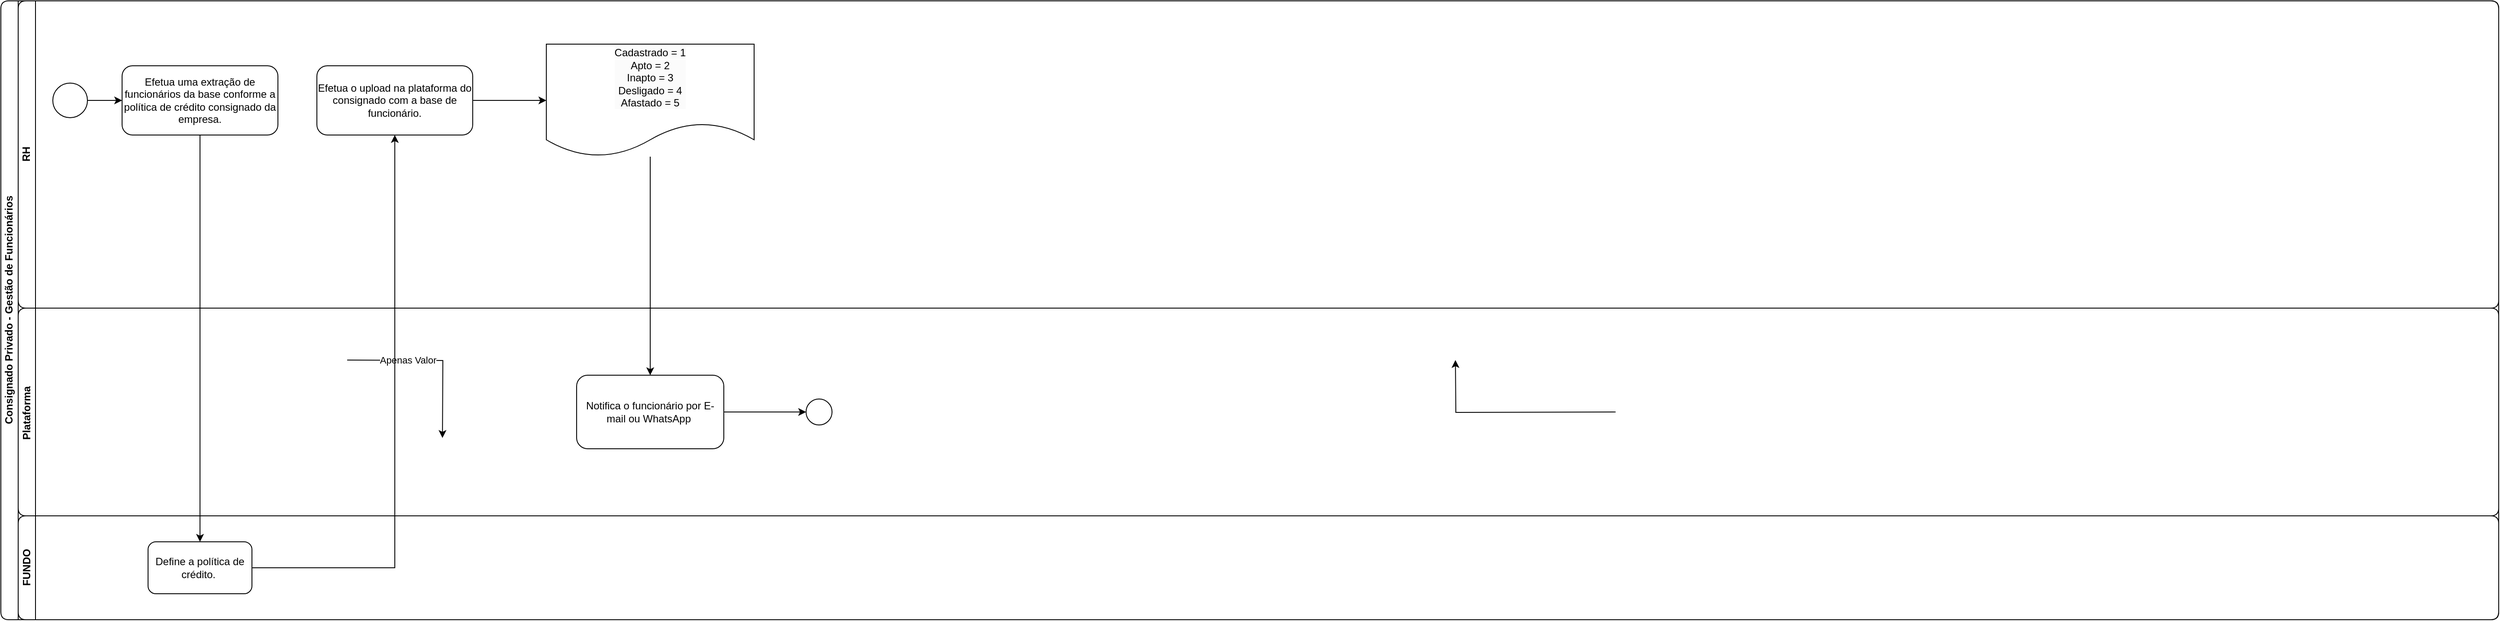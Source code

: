 <mxfile version="24.7.7">
  <diagram name="Página-1" id="AwX_TxC7Cly9SzzmxP42">
    <mxGraphModel dx="1358" dy="595" grid="1" gridSize="10" guides="1" tooltips="1" connect="1" arrows="1" fold="1" page="1" pageScale="1" pageWidth="1169" pageHeight="827" math="0" shadow="0">
      <root>
        <mxCell id="0" />
        <mxCell id="1" parent="0" />
        <mxCell id="fAoEaqAJyvpC7OHhxoXD-1" value="Consignado Privado - Gestão de Funcionários" style="swimlane;html=1;childLayout=stackLayout;resizeParent=1;resizeParentMax=0;horizontal=0;startSize=20;horizontalStack=0;rounded=1;" vertex="1" parent="1">
          <mxGeometry x="40" y="40" width="2885" height="715" as="geometry">
            <mxRectangle x="40" y="40" width="40" height="140" as="alternateBounds" />
          </mxGeometry>
        </mxCell>
        <mxCell id="fAoEaqAJyvpC7OHhxoXD-2" value="RH" style="swimlane;html=1;startSize=20;horizontal=0;rounded=1;" vertex="1" parent="fAoEaqAJyvpC7OHhxoXD-1">
          <mxGeometry x="20" width="2865" height="355" as="geometry" />
        </mxCell>
        <mxCell id="fAoEaqAJyvpC7OHhxoXD-3" value="" style="edgeStyle=orthogonalEdgeStyle;rounded=1;orthogonalLoop=1;jettySize=auto;html=1;" edge="1" parent="fAoEaqAJyvpC7OHhxoXD-2" source="fAoEaqAJyvpC7OHhxoXD-4" target="fAoEaqAJyvpC7OHhxoXD-5">
          <mxGeometry relative="1" as="geometry" />
        </mxCell>
        <mxCell id="fAoEaqAJyvpC7OHhxoXD-4" value="" style="ellipse;whiteSpace=wrap;html=1;rounded=1;" vertex="1" parent="fAoEaqAJyvpC7OHhxoXD-2">
          <mxGeometry x="40" y="95" width="40" height="40" as="geometry" />
        </mxCell>
        <mxCell id="fAoEaqAJyvpC7OHhxoXD-5" value="Efetua uma extração de funcionários da base conforme a política de crédito consignado da empresa." style="rounded=1;whiteSpace=wrap;html=1;fontFamily=Helvetica;fontSize=12;fontColor=#000000;align=center;" vertex="1" parent="fAoEaqAJyvpC7OHhxoXD-2">
          <mxGeometry x="120" y="75" width="180" height="80" as="geometry" />
        </mxCell>
        <mxCell id="fAoEaqAJyvpC7OHhxoXD-76" value="" style="edgeStyle=orthogonalEdgeStyle;rounded=0;orthogonalLoop=1;jettySize=auto;html=1;entryX=0;entryY=0.5;entryDx=0;entryDy=0;" edge="1" parent="fAoEaqAJyvpC7OHhxoXD-2" source="fAoEaqAJyvpC7OHhxoXD-72" target="fAoEaqAJyvpC7OHhxoXD-77">
          <mxGeometry relative="1" as="geometry">
            <mxPoint x="610" y="90" as="targetPoint" />
          </mxGeometry>
        </mxCell>
        <mxCell id="fAoEaqAJyvpC7OHhxoXD-72" value="Efetua o upload na plataforma do consignado com a base de funcionário." style="rounded=1;whiteSpace=wrap;html=1;fontFamily=Helvetica;fontSize=12;fontColor=#000000;align=center;" vertex="1" parent="fAoEaqAJyvpC7OHhxoXD-2">
          <mxGeometry x="345" y="75" width="180" height="80" as="geometry" />
        </mxCell>
        <mxCell id="fAoEaqAJyvpC7OHhxoXD-77" value="&#xa;&lt;span style=&quot;color: rgb(0, 0, 0); font-family: Helvetica; font-size: 12px; font-style: normal; font-variant-ligatures: normal; font-variant-caps: normal; font-weight: 400; letter-spacing: normal; orphans: 2; text-align: center; text-indent: 0px; text-transform: none; widows: 2; word-spacing: 0px; -webkit-text-stroke-width: 0px; white-space: normal; background-color: rgb(251, 251, 251); text-decoration-thickness: initial; text-decoration-style: initial; text-decoration-color: initial; display: inline !important; float: none;&quot;&gt;Cadastrado = 1&lt;/span&gt;&lt;div style=&quot;forced-color-adjust: none; color: rgb(0, 0, 0); font-family: Helvetica; font-size: 12px; font-style: normal; font-variant-ligatures: normal; font-variant-caps: normal; font-weight: 400; letter-spacing: normal; orphans: 2; text-align: center; text-indent: 0px; text-transform: none; widows: 2; word-spacing: 0px; -webkit-text-stroke-width: 0px; white-space: normal; background-color: rgb(251, 251, 251); text-decoration-thickness: initial; text-decoration-style: initial; text-decoration-color: initial;&quot;&gt;Apto = 2&lt;/div&gt;&lt;div style=&quot;forced-color-adjust: none; color: rgb(0, 0, 0); font-family: Helvetica; font-size: 12px; font-style: normal; font-variant-ligatures: normal; font-variant-caps: normal; font-weight: 400; letter-spacing: normal; orphans: 2; text-align: center; text-indent: 0px; text-transform: none; widows: 2; word-spacing: 0px; -webkit-text-stroke-width: 0px; white-space: normal; background-color: rgb(251, 251, 251); text-decoration-thickness: initial; text-decoration-style: initial; text-decoration-color: initial;&quot;&gt;Inapto = 3&lt;/div&gt;&lt;div style=&quot;forced-color-adjust: none; color: rgb(0, 0, 0); font-family: Helvetica; font-size: 12px; font-style: normal; font-variant-ligatures: normal; font-variant-caps: normal; font-weight: 400; letter-spacing: normal; orphans: 2; text-align: center; text-indent: 0px; text-transform: none; widows: 2; word-spacing: 0px; -webkit-text-stroke-width: 0px; white-space: normal; background-color: rgb(251, 251, 251); text-decoration-thickness: initial; text-decoration-style: initial; text-decoration-color: initial;&quot;&gt;Desligado = 4&lt;/div&gt;&lt;div style=&quot;forced-color-adjust: none; color: rgb(0, 0, 0); font-family: Helvetica; font-size: 12px; font-style: normal; font-variant-ligatures: normal; font-variant-caps: normal; font-weight: 400; letter-spacing: normal; orphans: 2; text-align: center; text-indent: 0px; text-transform: none; widows: 2; word-spacing: 0px; -webkit-text-stroke-width: 0px; white-space: normal; background-color: rgb(251, 251, 251); text-decoration-thickness: initial; text-decoration-style: initial; text-decoration-color: initial;&quot;&gt;Afastado = 5&lt;/div&gt;&#xa;&#xa;" style="shape=document;whiteSpace=wrap;html=1;boundedLbl=1;" vertex="1" parent="fAoEaqAJyvpC7OHhxoXD-2">
          <mxGeometry x="610" y="50" width="240" height="130" as="geometry" />
        </mxCell>
        <mxCell id="fAoEaqAJyvpC7OHhxoXD-6" value="Plataforma&amp;nbsp;" style="swimlane;html=1;startSize=20;horizontal=0;rounded=1;" vertex="1" parent="fAoEaqAJyvpC7OHhxoXD-1">
          <mxGeometry x="20" y="355" width="2865" height="240" as="geometry">
            <mxRectangle x="20" y="120" width="760" height="30" as="alternateBounds" />
          </mxGeometry>
        </mxCell>
        <mxCell id="fAoEaqAJyvpC7OHhxoXD-9" value="" style="edgeStyle=orthogonalEdgeStyle;rounded=0;orthogonalLoop=1;jettySize=auto;html=1;" edge="1" parent="fAoEaqAJyvpC7OHhxoXD-6" target="fAoEaqAJyvpC7OHhxoXD-12">
          <mxGeometry relative="1" as="geometry">
            <mxPoint x="605.0" y="60" as="sourcePoint" />
          </mxGeometry>
        </mxCell>
        <mxCell id="fAoEaqAJyvpC7OHhxoXD-10" value="" style="edgeStyle=orthogonalEdgeStyle;rounded=0;orthogonalLoop=1;jettySize=auto;html=1;entryX=0;entryY=0.5;entryDx=0;entryDy=0;" edge="1" parent="fAoEaqAJyvpC7OHhxoXD-6" target="fAoEaqAJyvpC7OHhxoXD-22">
          <mxGeometry relative="1" as="geometry">
            <mxPoint x="1660" y="60" as="targetPoint" />
            <mxPoint x="1845" y="120" as="sourcePoint" />
          </mxGeometry>
        </mxCell>
        <mxCell id="fAoEaqAJyvpC7OHhxoXD-14" value="" style="edgeStyle=orthogonalEdgeStyle;rounded=0;orthogonalLoop=1;jettySize=auto;html=1;" edge="1" parent="fAoEaqAJyvpC7OHhxoXD-6" target="fAoEaqAJyvpC7OHhxoXD-13">
          <mxGeometry relative="1" as="geometry">
            <mxPoint x="695" y="30" as="sourcePoint" />
          </mxGeometry>
        </mxCell>
        <mxCell id="fAoEaqAJyvpC7OHhxoXD-16" value="" style="edgeStyle=orthogonalEdgeStyle;rounded=0;orthogonalLoop=1;jettySize=auto;html=1;" edge="1" parent="fAoEaqAJyvpC7OHhxoXD-6" target="fAoEaqAJyvpC7OHhxoXD-18">
          <mxGeometry relative="1" as="geometry">
            <mxPoint x="900" y="-30" as="sourcePoint" />
          </mxGeometry>
        </mxCell>
        <mxCell id="fAoEaqAJyvpC7OHhxoXD-17" value="Aprovado" style="edgeLabel;html=1;align=center;verticalAlign=middle;resizable=0;points=[];" vertex="1" connectable="0" parent="fAoEaqAJyvpC7OHhxoXD-16">
          <mxGeometry x="0.513" y="-2" relative="1" as="geometry">
            <mxPoint x="2" y="-27" as="offset" />
          </mxGeometry>
        </mxCell>
        <mxCell id="fAoEaqAJyvpC7OHhxoXD-19" value="" style="edgeStyle=orthogonalEdgeStyle;rounded=0;orthogonalLoop=1;jettySize=auto;html=1;" edge="1" parent="fAoEaqAJyvpC7OHhxoXD-6" target="fAoEaqAJyvpC7OHhxoXD-15">
          <mxGeometry relative="1" as="geometry">
            <mxPoint x="755" y="-75" as="sourcePoint" />
          </mxGeometry>
        </mxCell>
        <mxCell id="fAoEaqAJyvpC7OHhxoXD-25" value="" style="edgeStyle=orthogonalEdgeStyle;rounded=0;orthogonalLoop=1;jettySize=auto;html=1;" edge="1" parent="fAoEaqAJyvpC7OHhxoXD-6" target="fAoEaqAJyvpC7OHhxoXD-23">
          <mxGeometry relative="1" as="geometry">
            <mxPoint x="950" y="-75" as="sourcePoint" />
          </mxGeometry>
        </mxCell>
        <mxCell id="fAoEaqAJyvpC7OHhxoXD-26" value="Recusado" style="edgeLabel;html=1;align=center;verticalAlign=middle;resizable=0;points=[];" vertex="1" connectable="0" parent="fAoEaqAJyvpC7OHhxoXD-25">
          <mxGeometry x="0.349" y="1" relative="1" as="geometry">
            <mxPoint x="-14" y="1" as="offset" />
          </mxGeometry>
        </mxCell>
        <mxCell id="fAoEaqAJyvpC7OHhxoXD-27" value="" style="edgeStyle=orthogonalEdgeStyle;rounded=0;orthogonalLoop=1;jettySize=auto;html=1;" edge="1" parent="fAoEaqAJyvpC7OHhxoXD-6" target="fAoEaqAJyvpC7OHhxoXD-24">
          <mxGeometry relative="1" as="geometry">
            <mxPoint x="1175" y="-75" as="sourcePoint" />
          </mxGeometry>
        </mxCell>
        <mxCell id="fAoEaqAJyvpC7OHhxoXD-28" value="" style="edgeStyle=orthogonalEdgeStyle;rounded=0;orthogonalLoop=1;jettySize=auto;html=1;" edge="1" parent="fAoEaqAJyvpC7OHhxoXD-6" target="fAoEaqAJyvpC7OHhxoXD-11">
          <mxGeometry relative="1" as="geometry">
            <mxPoint x="490.03" y="150" as="targetPoint" />
            <mxPoint x="380" y="60" as="sourcePoint" />
          </mxGeometry>
        </mxCell>
        <mxCell id="fAoEaqAJyvpC7OHhxoXD-29" value="Apenas Valor" style="edgeLabel;html=1;align=center;verticalAlign=middle;resizable=0;points=[];" vertex="1" connectable="0" parent="fAoEaqAJyvpC7OHhxoXD-28">
          <mxGeometry x="-0.3" y="1" relative="1" as="geometry">
            <mxPoint as="offset" />
          </mxGeometry>
        </mxCell>
        <mxCell id="fAoEaqAJyvpC7OHhxoXD-30" value="" style="edgeStyle=orthogonalEdgeStyle;rounded=0;orthogonalLoop=1;jettySize=auto;html=1;" edge="1" parent="fAoEaqAJyvpC7OHhxoXD-6" target="fAoEaqAJyvpC7OHhxoXD-34">
          <mxGeometry relative="1" as="geometry">
            <mxPoint x="330" y="100" as="sourcePoint" />
          </mxGeometry>
        </mxCell>
        <mxCell id="fAoEaqAJyvpC7OHhxoXD-31" value="Split para boleto" style="edgeLabel;html=1;align=center;verticalAlign=middle;resizable=0;points=[];" vertex="1" connectable="0" parent="fAoEaqAJyvpC7OHhxoXD-30">
          <mxGeometry x="-0.196" y="1" relative="1" as="geometry">
            <mxPoint x="-1" y="-10" as="offset" />
          </mxGeometry>
        </mxCell>
        <mxCell id="fAoEaqAJyvpC7OHhxoXD-33" style="edgeStyle=orthogonalEdgeStyle;rounded=0;orthogonalLoop=1;jettySize=auto;html=1;entryX=0.5;entryY=1;entryDx=0;entryDy=0;" edge="1" parent="fAoEaqAJyvpC7OHhxoXD-6" source="fAoEaqAJyvpC7OHhxoXD-34">
          <mxGeometry relative="1" as="geometry">
            <mxPoint x="565" y="90" as="targetPoint" />
          </mxGeometry>
        </mxCell>
        <mxCell id="fAoEaqAJyvpC7OHhxoXD-86" value="" style="edgeStyle=orthogonalEdgeStyle;rounded=0;orthogonalLoop=1;jettySize=auto;html=1;" edge="1" parent="fAoEaqAJyvpC7OHhxoXD-6" source="fAoEaqAJyvpC7OHhxoXD-83" target="fAoEaqAJyvpC7OHhxoXD-85">
          <mxGeometry relative="1" as="geometry" />
        </mxCell>
        <mxCell id="fAoEaqAJyvpC7OHhxoXD-83" value="Notifica o funcionário por E-mail ou WhatsApp&amp;nbsp;" style="rounded=1;whiteSpace=wrap;html=1;" vertex="1" parent="fAoEaqAJyvpC7OHhxoXD-6">
          <mxGeometry x="645" y="77.5" width="170" height="85" as="geometry" />
        </mxCell>
        <mxCell id="fAoEaqAJyvpC7OHhxoXD-85" value="" style="ellipse;whiteSpace=wrap;html=1;rounded=1;fillColor=#FFFFFF;" vertex="1" parent="fAoEaqAJyvpC7OHhxoXD-6">
          <mxGeometry x="910" y="105" width="30" height="30" as="geometry" />
        </mxCell>
        <mxCell id="fAoEaqAJyvpC7OHhxoXD-52" value="FUNDO" style="swimlane;html=1;startSize=20;horizontal=0;rounded=1;" vertex="1" parent="fAoEaqAJyvpC7OHhxoXD-1">
          <mxGeometry x="20" y="595" width="2865" height="120" as="geometry" />
        </mxCell>
        <mxCell id="fAoEaqAJyvpC7OHhxoXD-58" value="" style="edgeStyle=orthogonalEdgeStyle;rounded=0;orthogonalLoop=1;jettySize=auto;html=1;" edge="1" parent="fAoEaqAJyvpC7OHhxoXD-52" target="fAoEaqAJyvpC7OHhxoXD-53">
          <mxGeometry relative="1" as="geometry">
            <mxPoint x="2585.0" y="53.75" as="sourcePoint" />
          </mxGeometry>
        </mxCell>
        <mxCell id="fAoEaqAJyvpC7OHhxoXD-59" value="" style="edgeStyle=orthogonalEdgeStyle;rounded=0;orthogonalLoop=1;jettySize=auto;html=1;" edge="1" parent="fAoEaqAJyvpC7OHhxoXD-52" target="fAoEaqAJyvpC7OHhxoXD-54">
          <mxGeometry relative="1" as="geometry">
            <mxPoint x="2385.0" y="53.75" as="sourcePoint" />
          </mxGeometry>
        </mxCell>
        <mxCell id="fAoEaqAJyvpC7OHhxoXD-61" value="" style="edgeStyle=orthogonalEdgeStyle;rounded=0;orthogonalLoop=1;jettySize=auto;html=1;" edge="1" parent="fAoEaqAJyvpC7OHhxoXD-52" target="fAoEaqAJyvpC7OHhxoXD-60">
          <mxGeometry relative="1" as="geometry">
            <mxPoint x="2770.0" y="53.75" as="sourcePoint" />
          </mxGeometry>
        </mxCell>
        <mxCell id="fAoEaqAJyvpC7OHhxoXD-78" value="Define a política de crédito.&amp;nbsp;" style="whiteSpace=wrap;html=1;fontColor=#000000;rounded=1;" vertex="1" parent="fAoEaqAJyvpC7OHhxoXD-52">
          <mxGeometry x="150" y="30" width="120" height="60" as="geometry" />
        </mxCell>
        <mxCell id="fAoEaqAJyvpC7OHhxoXD-63" value="" style="edgeStyle=orthogonalEdgeStyle;rounded=0;orthogonalLoop=1;jettySize=auto;html=1;exitX=0.5;exitY=1;exitDx=0;exitDy=0;" edge="1" parent="fAoEaqAJyvpC7OHhxoXD-1" target="fAoEaqAJyvpC7OHhxoXD-55">
          <mxGeometry relative="1" as="geometry">
            <mxPoint x="2345" y="505" as="sourcePoint" />
          </mxGeometry>
        </mxCell>
        <mxCell id="fAoEaqAJyvpC7OHhxoXD-64" value="" style="edgeStyle=orthogonalEdgeStyle;rounded=0;orthogonalLoop=1;jettySize=auto;html=1;" edge="1" parent="fAoEaqAJyvpC7OHhxoXD-1" target="fAoEaqAJyvpC7OHhxoXD-56">
          <mxGeometry relative="1" as="geometry">
            <mxPoint x="1805" y="565" as="sourcePoint" />
          </mxGeometry>
        </mxCell>
        <mxCell id="fAoEaqAJyvpC7OHhxoXD-65" value="" style="edgeStyle=orthogonalEdgeStyle;rounded=0;orthogonalLoop=1;jettySize=auto;html=1;entryX=0.5;entryY=1;entryDx=0;entryDy=0;" edge="1" parent="fAoEaqAJyvpC7OHhxoXD-1" target="fAoEaqAJyvpC7OHhxoXD-42">
          <mxGeometry relative="1" as="geometry">
            <mxPoint x="1865" y="691.261" as="sourcePoint" />
          </mxGeometry>
        </mxCell>
        <mxCell id="fAoEaqAJyvpC7OHhxoXD-66" value="" style="edgeStyle=orthogonalEdgeStyle;rounded=0;orthogonalLoop=1;jettySize=auto;html=1;" edge="1" parent="fAoEaqAJyvpC7OHhxoXD-1" target="fAoEaqAJyvpC7OHhxoXD-57">
          <mxGeometry relative="1" as="geometry">
            <mxPoint x="1325" y="522.5" as="sourcePoint" />
          </mxGeometry>
        </mxCell>
        <mxCell id="fAoEaqAJyvpC7OHhxoXD-67" value="" style="edgeStyle=orthogonalEdgeStyle;rounded=0;orthogonalLoop=1;jettySize=auto;html=1;" edge="1" parent="fAoEaqAJyvpC7OHhxoXD-1" target="fAoEaqAJyvpC7OHhxoXD-39">
          <mxGeometry relative="1" as="geometry">
            <mxPoint x="1385" y="691.261" as="sourcePoint" />
          </mxGeometry>
        </mxCell>
        <mxCell id="fAoEaqAJyvpC7OHhxoXD-68" value="" style="edgeStyle=orthogonalEdgeStyle;rounded=0;orthogonalLoop=1;jettySize=auto;html=1;" edge="1" parent="fAoEaqAJyvpC7OHhxoXD-1" target="fAoEaqAJyvpC7OHhxoXD-36">
          <mxGeometry relative="1" as="geometry">
            <mxPoint x="920" y="270" as="sourcePoint" />
          </mxGeometry>
        </mxCell>
        <mxCell id="fAoEaqAJyvpC7OHhxoXD-69" value="" style="edgeStyle=orthogonalEdgeStyle;rounded=0;orthogonalLoop=1;jettySize=auto;html=1;" edge="1" parent="fAoEaqAJyvpC7OHhxoXD-1" target="fAoEaqAJyvpC7OHhxoXD-20">
          <mxGeometry relative="1" as="geometry">
            <mxPoint x="1120" y="462.5" as="sourcePoint" />
          </mxGeometry>
        </mxCell>
        <mxCell id="fAoEaqAJyvpC7OHhxoXD-70" value="" style="edgeStyle=orthogonalEdgeStyle;rounded=0;orthogonalLoop=1;jettySize=auto;html=1;" edge="1" parent="fAoEaqAJyvpC7OHhxoXD-1" target="fAoEaqAJyvpC7OHhxoXD-38">
          <mxGeometry relative="1" as="geometry">
            <mxPoint x="1180" y="240.043" as="sourcePoint" />
          </mxGeometry>
        </mxCell>
        <mxCell id="fAoEaqAJyvpC7OHhxoXD-71" value="" style="edgeStyle=orthogonalEdgeStyle;rounded=0;orthogonalLoop=1;jettySize=auto;html=1;" edge="1" parent="fAoEaqAJyvpC7OHhxoXD-1" target="fAoEaqAJyvpC7OHhxoXD-21">
          <mxGeometry relative="1" as="geometry">
            <mxPoint x="1805" y="430" as="sourcePoint" />
          </mxGeometry>
        </mxCell>
        <mxCell id="fAoEaqAJyvpC7OHhxoXD-79" value="" style="edgeStyle=orthogonalEdgeStyle;rounded=0;orthogonalLoop=1;jettySize=auto;html=1;" edge="1" parent="fAoEaqAJyvpC7OHhxoXD-1" source="fAoEaqAJyvpC7OHhxoXD-5" target="fAoEaqAJyvpC7OHhxoXD-78">
          <mxGeometry relative="1" as="geometry" />
        </mxCell>
        <mxCell id="fAoEaqAJyvpC7OHhxoXD-80" style="edgeStyle=orthogonalEdgeStyle;rounded=0;orthogonalLoop=1;jettySize=auto;html=1;entryX=0.5;entryY=1;entryDx=0;entryDy=0;" edge="1" parent="fAoEaqAJyvpC7OHhxoXD-1" source="fAoEaqAJyvpC7OHhxoXD-78" target="fAoEaqAJyvpC7OHhxoXD-72">
          <mxGeometry relative="1" as="geometry" />
        </mxCell>
        <mxCell id="fAoEaqAJyvpC7OHhxoXD-82" value="" style="edgeStyle=orthogonalEdgeStyle;rounded=0;orthogonalLoop=1;jettySize=auto;html=1;" edge="1" parent="fAoEaqAJyvpC7OHhxoXD-1" source="fAoEaqAJyvpC7OHhxoXD-77" target="fAoEaqAJyvpC7OHhxoXD-83">
          <mxGeometry relative="1" as="geometry">
            <mxPoint x="750" y="290" as="targetPoint" />
          </mxGeometry>
        </mxCell>
      </root>
    </mxGraphModel>
  </diagram>
</mxfile>
